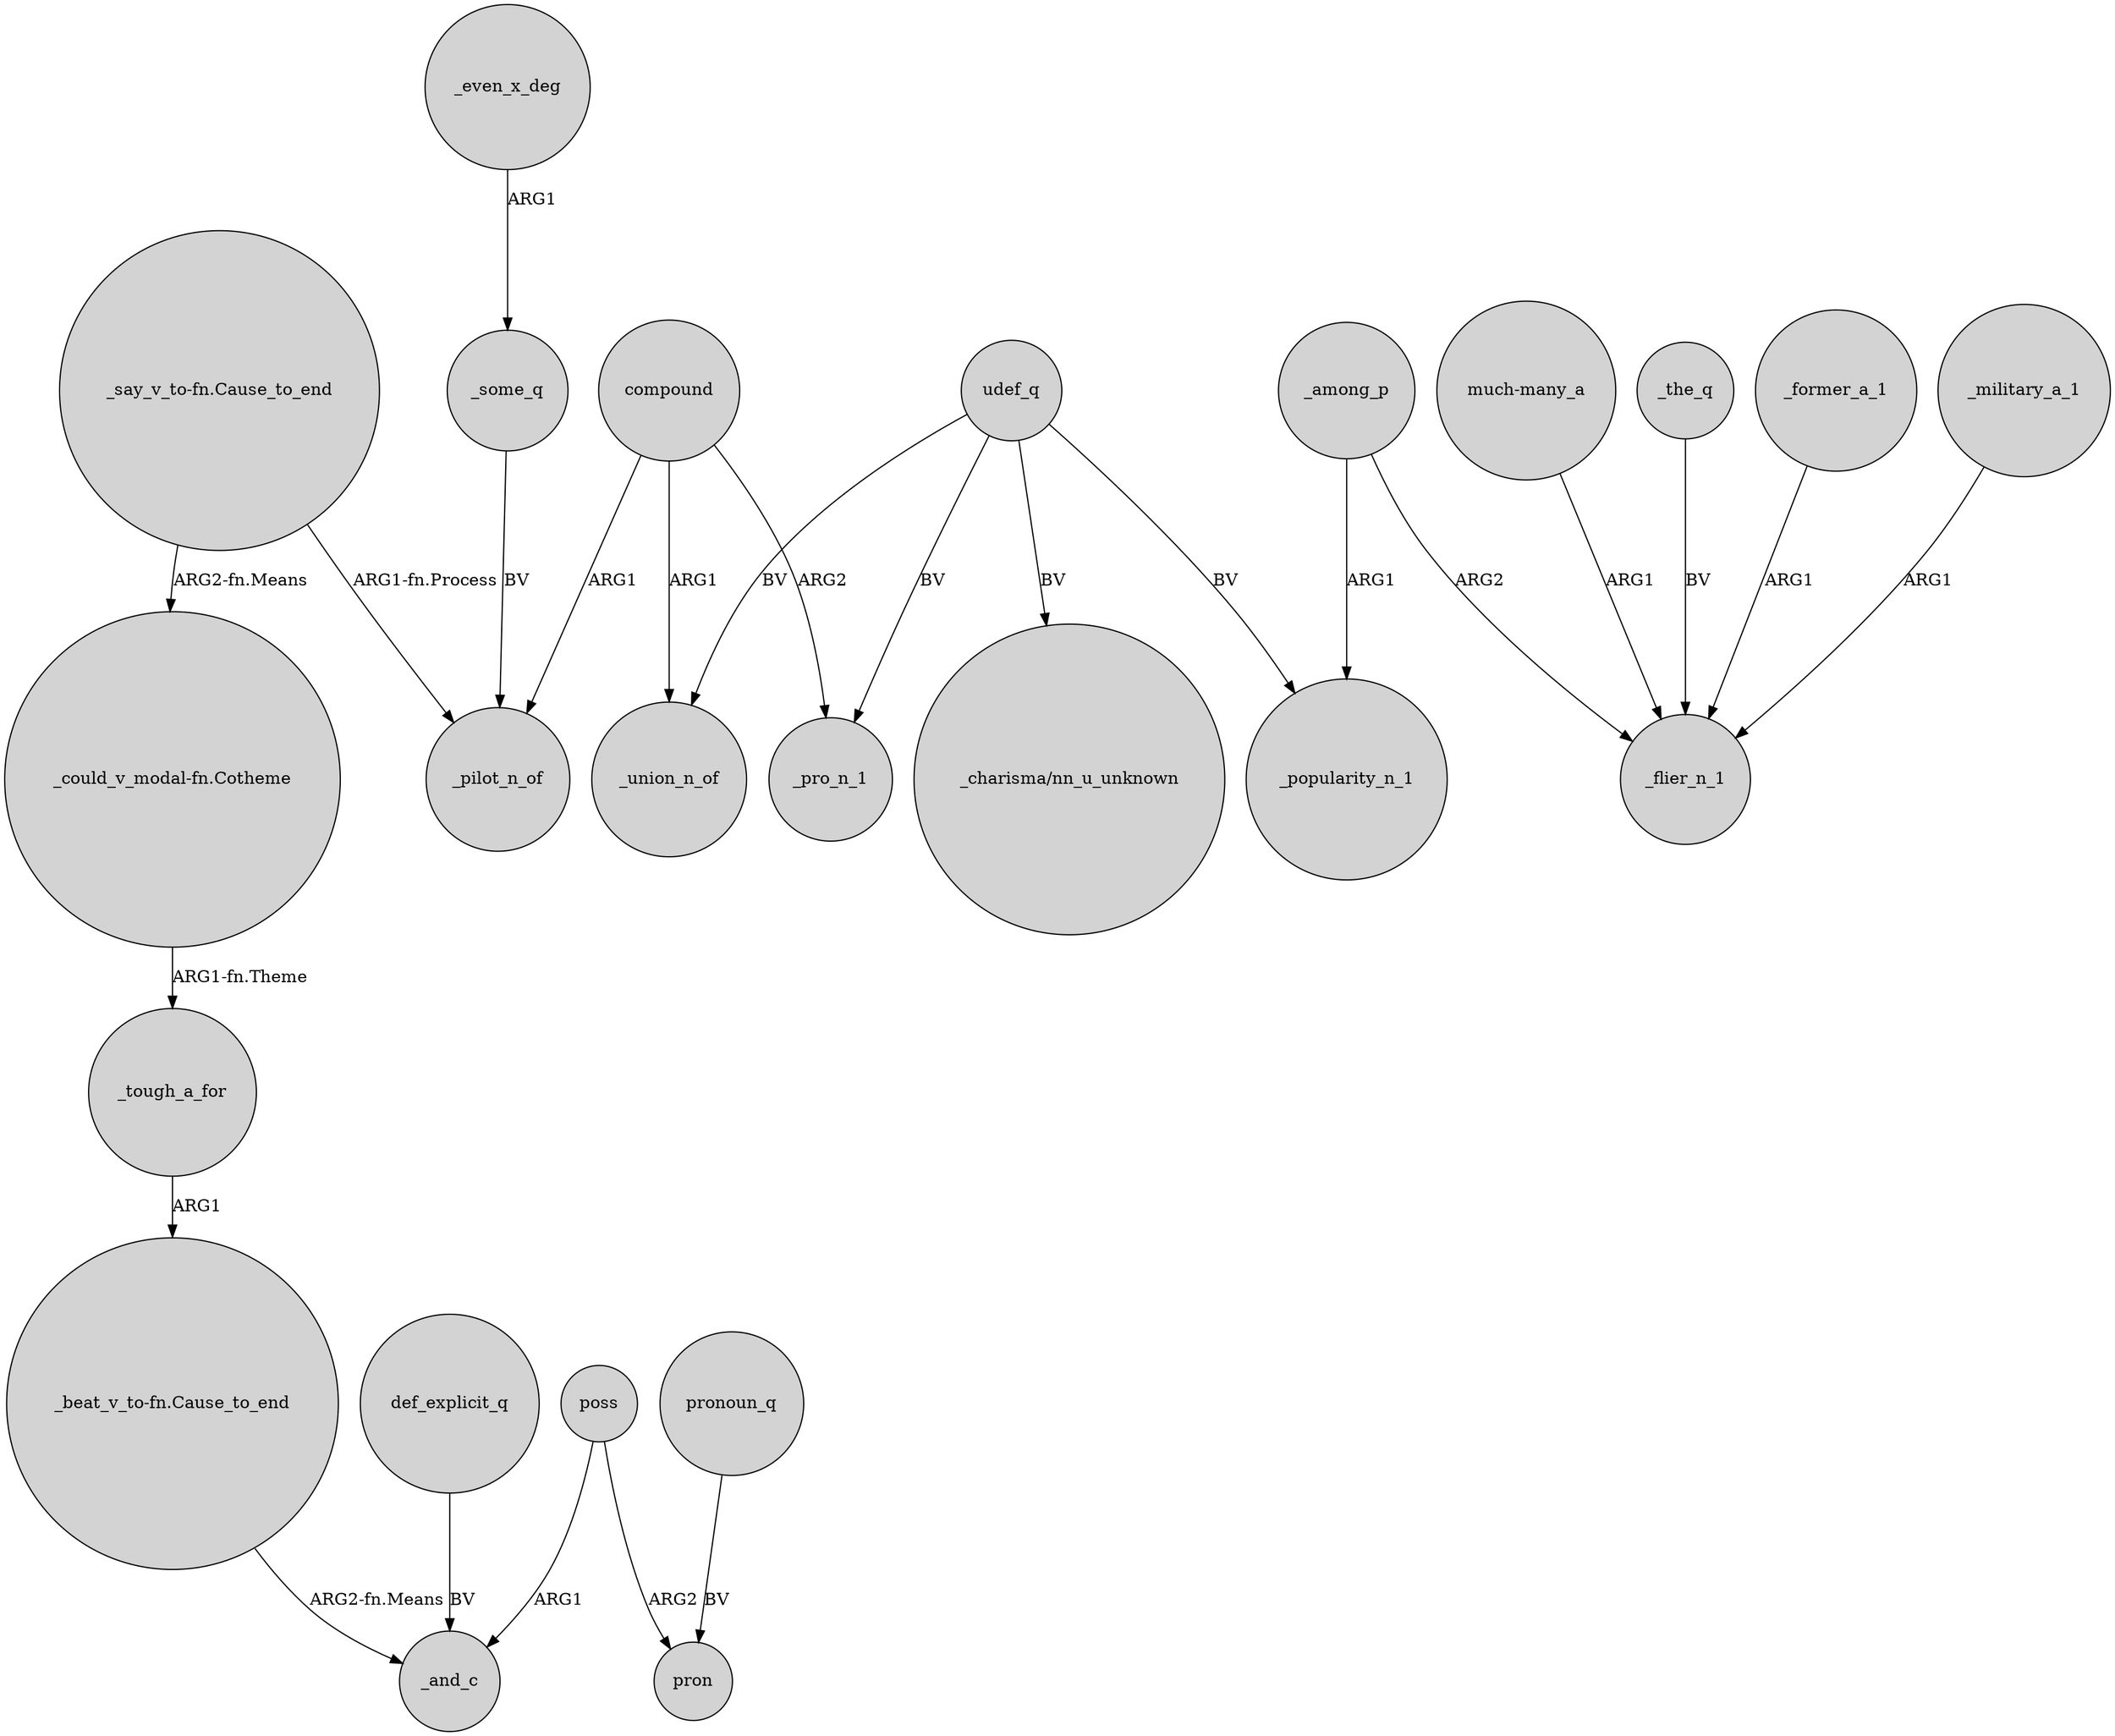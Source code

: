 digraph {
	node [shape=circle style=filled]
	"_say_v_to-fn.Cause_to_end" -> "_could_v_modal-fn.Cotheme" [label="ARG2-fn.Means"]
	udef_q -> _popularity_n_1 [label=BV]
	compound -> _pilot_n_of [label=ARG1]
	compound -> _pro_n_1 [label=ARG2]
	compound -> _union_n_of [label=ARG1]
	_among_p -> _flier_n_1 [label=ARG2]
	_even_x_deg -> _some_q [label=ARG1]
	_tough_a_for -> "_beat_v_to-fn.Cause_to_end" [label=ARG1]
	udef_q -> "_charisma/nn_u_unknown" [label=BV]
	udef_q -> _union_n_of [label=BV]
	"_could_v_modal-fn.Cotheme" -> _tough_a_for [label="ARG1-fn.Theme"]
	pronoun_q -> pron [label=BV]
	def_explicit_q -> _and_c [label=BV]
	poss -> pron [label=ARG2]
	poss -> _and_c [label=ARG1]
	_military_a_1 -> _flier_n_1 [label=ARG1]
	_among_p -> _popularity_n_1 [label=ARG1]
	"much-many_a" -> _flier_n_1 [label=ARG1]
	_some_q -> _pilot_n_of [label=BV]
	_the_q -> _flier_n_1 [label=BV]
	"_beat_v_to-fn.Cause_to_end" -> _and_c [label="ARG2-fn.Means"]
	_former_a_1 -> _flier_n_1 [label=ARG1]
	"_say_v_to-fn.Cause_to_end" -> _pilot_n_of [label="ARG1-fn.Process"]
	udef_q -> _pro_n_1 [label=BV]
}
